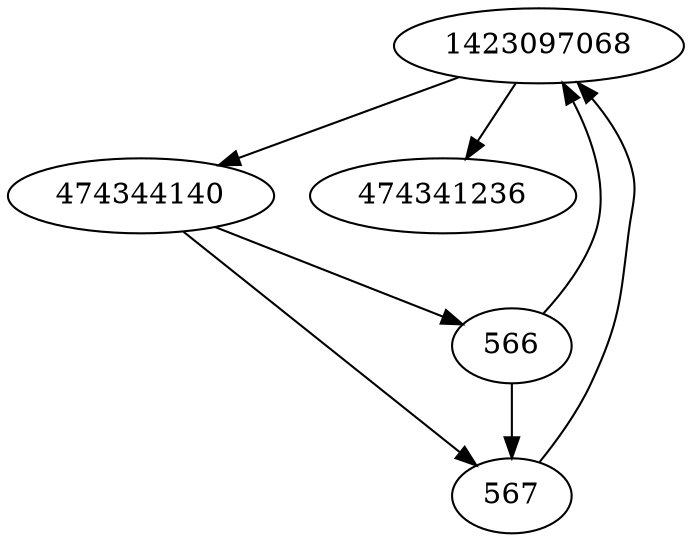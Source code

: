 strict digraph  {
1423097068;
474344140;
474341236;
566;
567;
1423097068 -> 474344140;
1423097068 -> 474341236;
474344140 -> 566;
474344140 -> 567;
566 -> 1423097068;
566 -> 567;
567 -> 1423097068;
}
